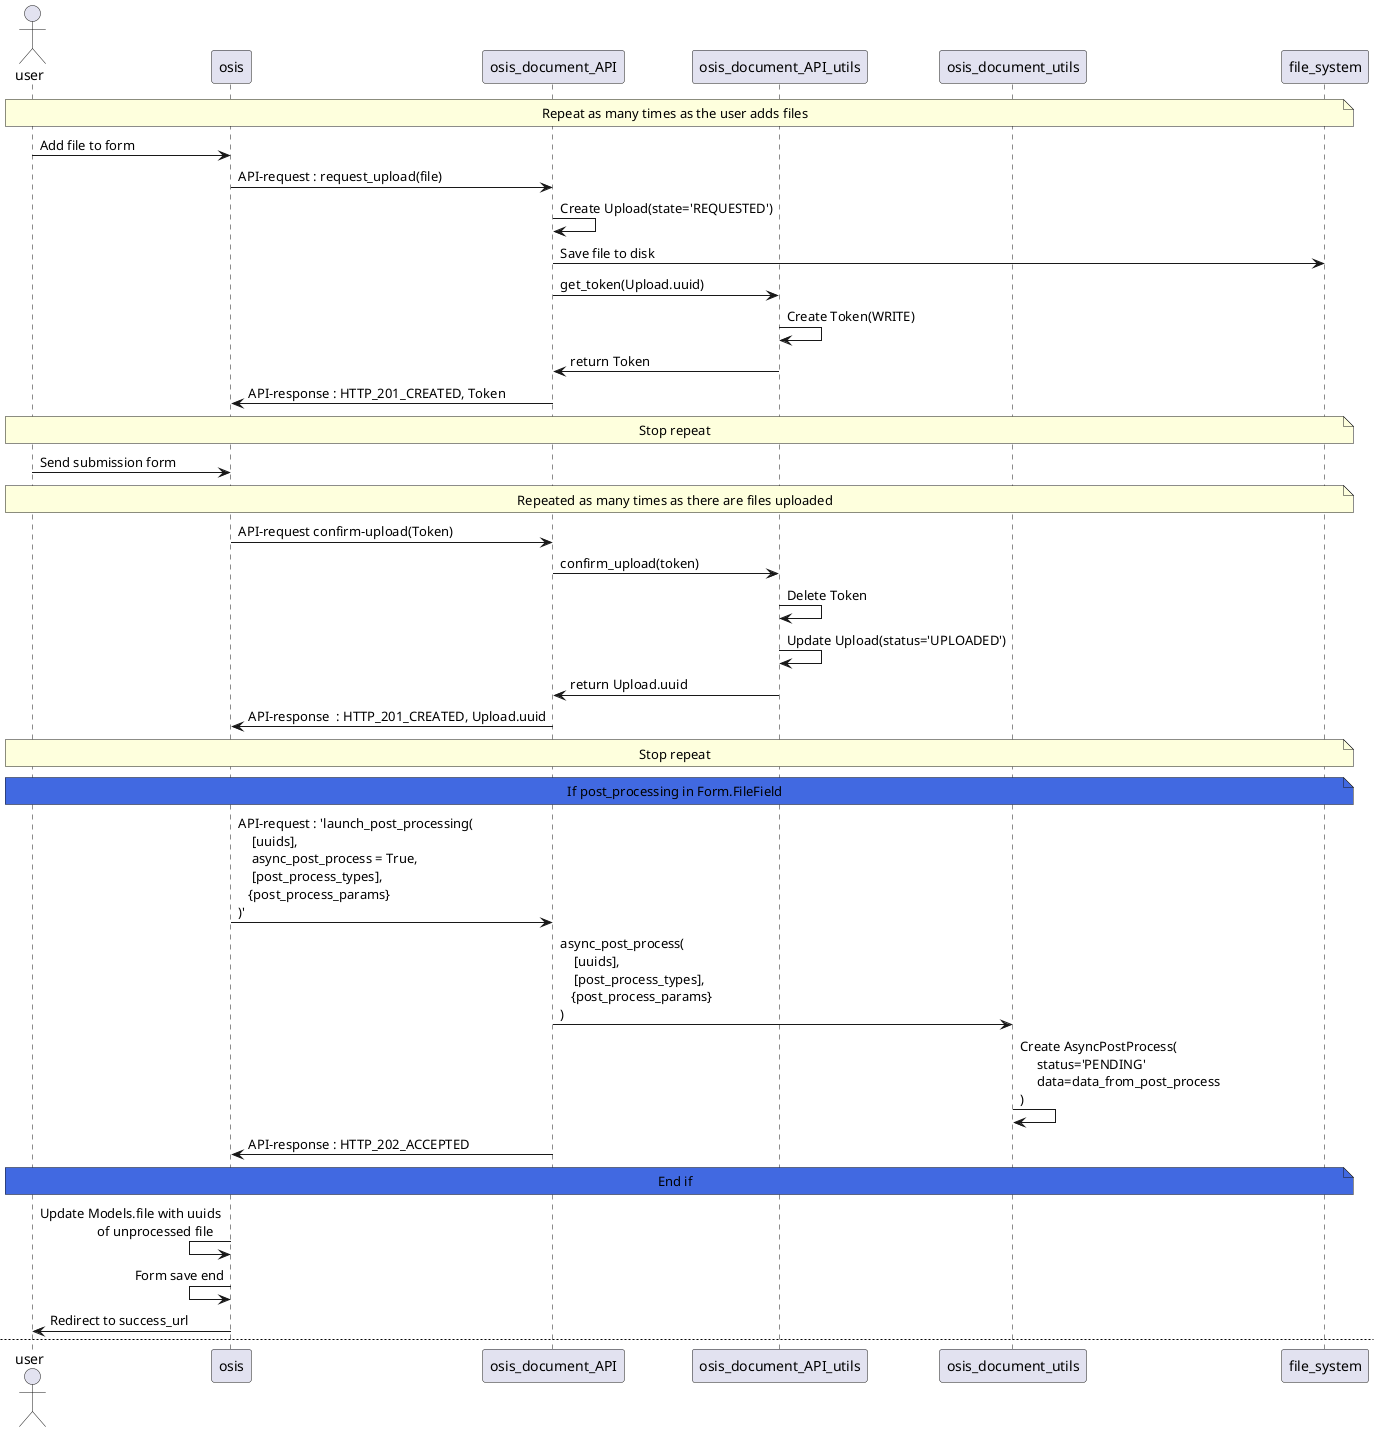 @startuml
'https://plantuml.com/sequence-diagram
actor user as user
participant osis as osis
participant osis_document_API
participant osis_document_API_utils
participant osis_document_utils
participant file_system
'autonumber'
note across : Repeat as many times as the user adds files
user -> osis : Add file to form
'Request Upload'
osis -> osis_document_API : API-request : request_upload(file)
osis_document_API -> osis_document_API : Create Upload(state='REQUESTED')
osis_document_API -> file_system : Save file to disk
osis_document_API -> osis_document_API_utils : get_token(Upload.uuid)
osis_document_API_utils -> osis_document_API_utils : Create Token(WRITE)
osis_document_API_utils -> osis_document_API : return Token
osis_document_API -> osis : API-response : HTTP_201_CREATED, Token
note across : Stop repeat
'Confirm Upload'
user -> osis : Send submission form
note across : Repeated as many times as there are files uploaded
osis -> osis_document_API : API-request confirm-upload(Token)
osis_document_API -> osis_document_API_utils : confirm_upload(token)
osis_document_API_utils -> osis_document_API_utils : Delete Token
'osis_document_utils -> osis_document_utils : generate new_filename if necessary'
'osis_document_utils -> osis_document_utils : Change storage_location of Upload.file if necessary'
osis_document_API_utils -> osis_document_API_utils : Update Upload(status='UPLOADED')
osis_document_API_utils -> osis_document_API : return Upload.uuid
osis_document_API -> osis : API-response  : HTTP_201_CREATED, Upload.uuid
note across : Stop repeat
note across #RoyalBlue
If post_processing in Form.FileField
end note
osis -> osis_document_API : API-request : 'launch_post_processing(\n    [uuids],\n    async_post_process = True,\n    [post_process_types],\n   {post_process_params}  \n)'
osis_document_API -> osis_document_utils  : async_post_process(\n    [uuids],\n    [post_process_types],\n   {post_process_params}  \n)
osis_document_utils -> osis_document_utils  : Create AsyncPostProcess(\n     status='PENDING'\n     data=data_from_post_process\n)
osis_document_API -> osis : API-response : HTTP_202_ACCEPTED
note across #RoyalBlue
End if
end note
osis <- osis : Update Models.file with uuids \n                 of unprocessed file
osis <- osis : Form save end
osis -> user : Redirect to success_url
newpage
note over osis_document_utils
Celery Task who listen table AsyncPostProcess
end note
note across : Repeat as many times as there are AsyncPostProcess object
osis_document_utils -> osis_document_utils : Make post_process_actions
osis_document_utils -> osis_document_utils : Create PostProcessing object
osis_document_utils -> file_system : Save the file resulting from the post processing
osis_document_utils -> osis_document_utils : update AsyncPostProcess(status='Done')
note across : Stop repeat



@enduml